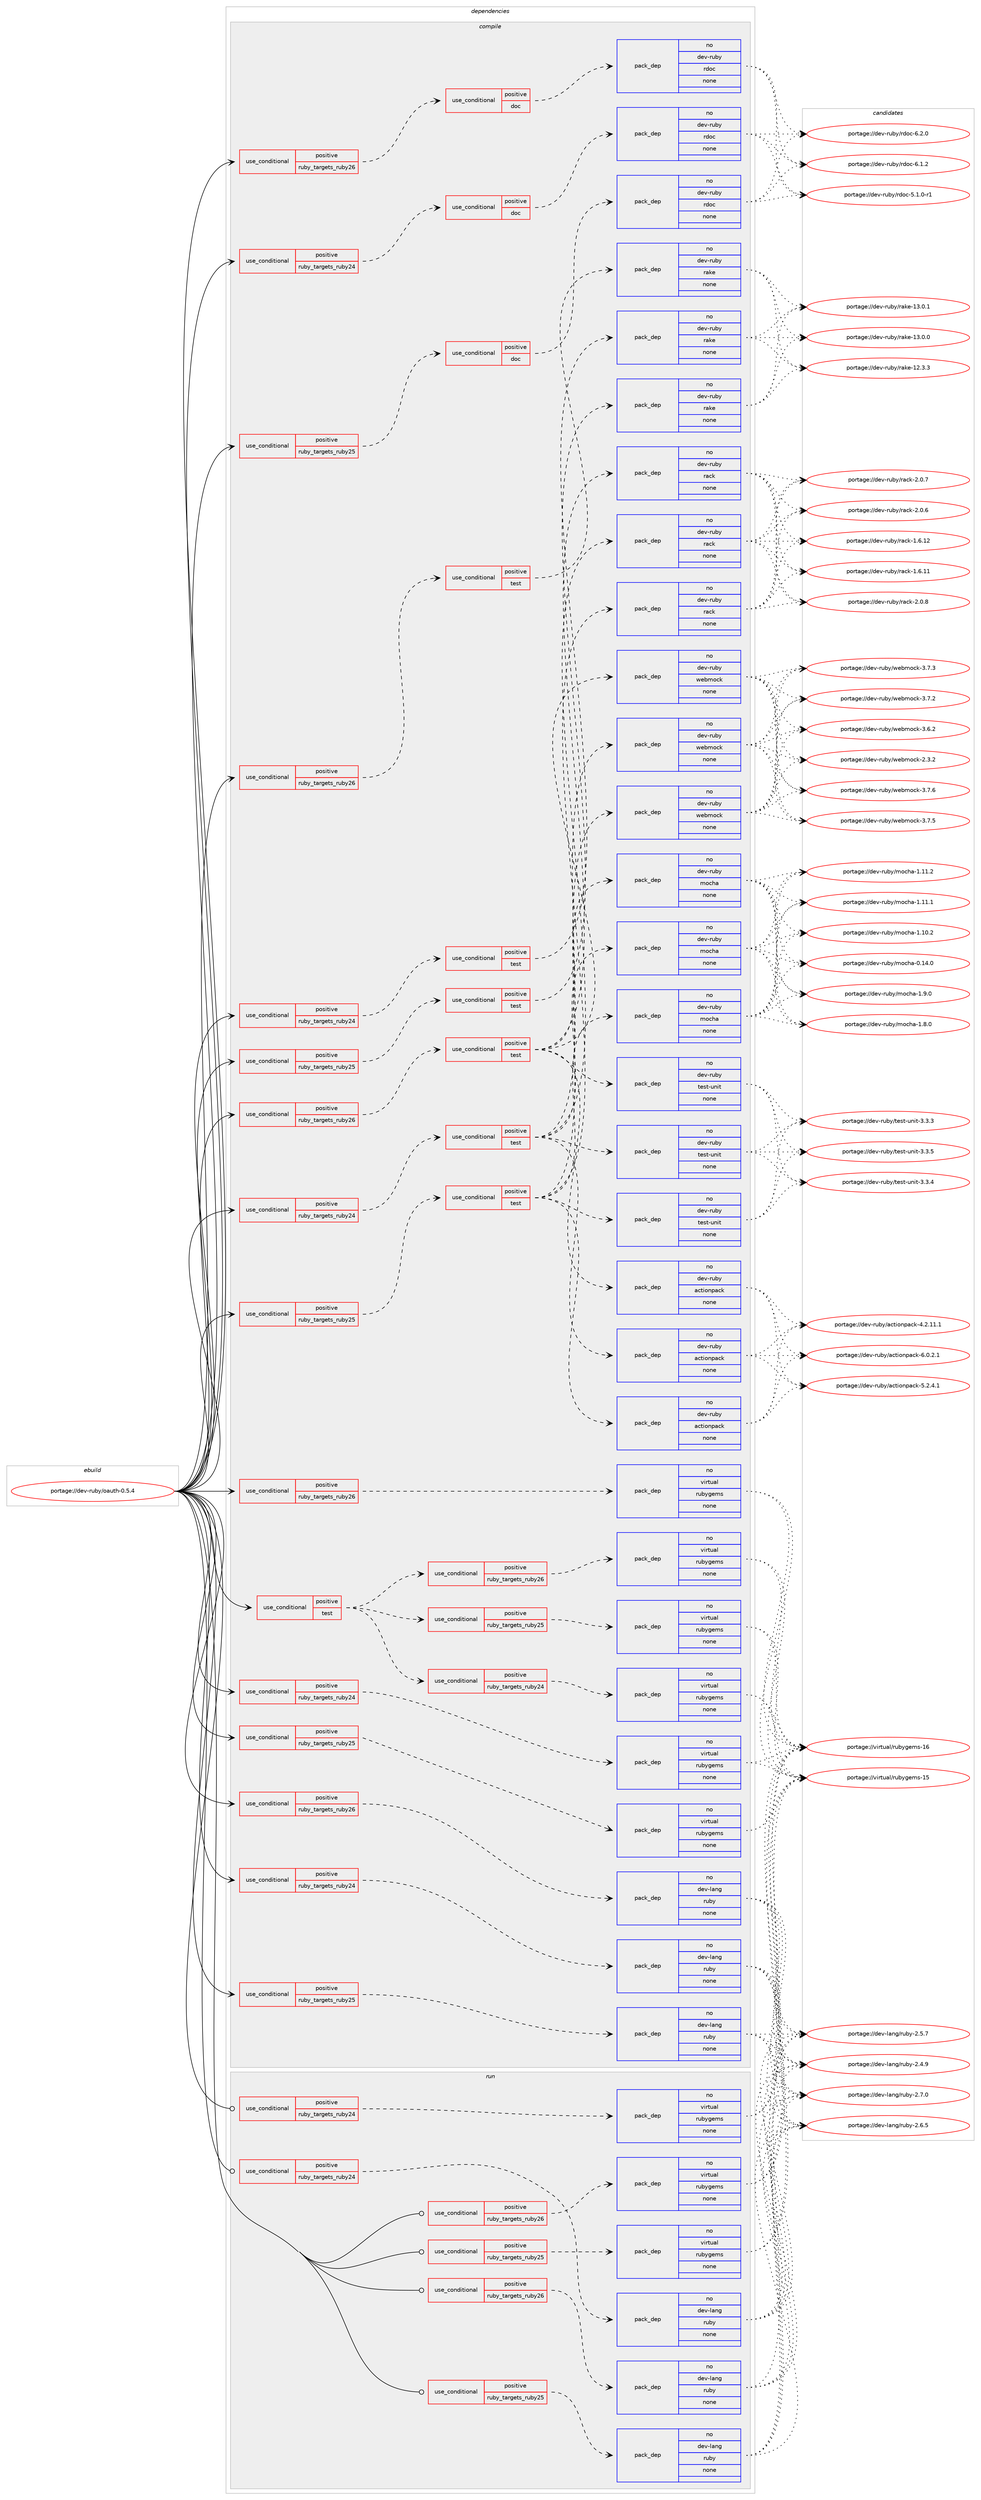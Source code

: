 digraph prolog {

# *************
# Graph options
# *************

newrank=true;
concentrate=true;
compound=true;
graph [rankdir=LR,fontname=Helvetica,fontsize=10,ranksep=1.5];#, ranksep=2.5, nodesep=0.2];
edge  [arrowhead=vee];
node  [fontname=Helvetica,fontsize=10];

# **********
# The ebuild
# **********

subgraph cluster_leftcol {
color=gray;
label=<<i>ebuild</i>>;
id [label="portage://dev-ruby/oauth-0.5.4", color=red, width=4, href="../dev-ruby/oauth-0.5.4.svg"];
}

# ****************
# The dependencies
# ****************

subgraph cluster_midcol {
color=gray;
label=<<i>dependencies</i>>;
subgraph cluster_compile {
fillcolor="#eeeeee";
style=filled;
label=<<i>compile</i>>;
subgraph cond79888 {
dependency341805 [label=<<TABLE BORDER="0" CELLBORDER="1" CELLSPACING="0" CELLPADDING="4"><TR><TD ROWSPAN="3" CELLPADDING="10">use_conditional</TD></TR><TR><TD>positive</TD></TR><TR><TD>ruby_targets_ruby24</TD></TR></TABLE>>, shape=none, color=red];
subgraph cond79889 {
dependency341806 [label=<<TABLE BORDER="0" CELLBORDER="1" CELLSPACING="0" CELLPADDING="4"><TR><TD ROWSPAN="3" CELLPADDING="10">use_conditional</TD></TR><TR><TD>positive</TD></TR><TR><TD>doc</TD></TR></TABLE>>, shape=none, color=red];
subgraph pack257158 {
dependency341807 [label=<<TABLE BORDER="0" CELLBORDER="1" CELLSPACING="0" CELLPADDING="4" WIDTH="220"><TR><TD ROWSPAN="6" CELLPADDING="30">pack_dep</TD></TR><TR><TD WIDTH="110">no</TD></TR><TR><TD>dev-ruby</TD></TR><TR><TD>rdoc</TD></TR><TR><TD>none</TD></TR><TR><TD></TD></TR></TABLE>>, shape=none, color=blue];
}
dependency341806:e -> dependency341807:w [weight=20,style="dashed",arrowhead="vee"];
}
dependency341805:e -> dependency341806:w [weight=20,style="dashed",arrowhead="vee"];
}
id:e -> dependency341805:w [weight=20,style="solid",arrowhead="vee"];
subgraph cond79890 {
dependency341808 [label=<<TABLE BORDER="0" CELLBORDER="1" CELLSPACING="0" CELLPADDING="4"><TR><TD ROWSPAN="3" CELLPADDING="10">use_conditional</TD></TR><TR><TD>positive</TD></TR><TR><TD>ruby_targets_ruby24</TD></TR></TABLE>>, shape=none, color=red];
subgraph cond79891 {
dependency341809 [label=<<TABLE BORDER="0" CELLBORDER="1" CELLSPACING="0" CELLPADDING="4"><TR><TD ROWSPAN="3" CELLPADDING="10">use_conditional</TD></TR><TR><TD>positive</TD></TR><TR><TD>test</TD></TR></TABLE>>, shape=none, color=red];
subgraph pack257159 {
dependency341810 [label=<<TABLE BORDER="0" CELLBORDER="1" CELLSPACING="0" CELLPADDING="4" WIDTH="220"><TR><TD ROWSPAN="6" CELLPADDING="30">pack_dep</TD></TR><TR><TD WIDTH="110">no</TD></TR><TR><TD>dev-ruby</TD></TR><TR><TD>rake</TD></TR><TR><TD>none</TD></TR><TR><TD></TD></TR></TABLE>>, shape=none, color=blue];
}
dependency341809:e -> dependency341810:w [weight=20,style="dashed",arrowhead="vee"];
}
dependency341808:e -> dependency341809:w [weight=20,style="dashed",arrowhead="vee"];
}
id:e -> dependency341808:w [weight=20,style="solid",arrowhead="vee"];
subgraph cond79892 {
dependency341811 [label=<<TABLE BORDER="0" CELLBORDER="1" CELLSPACING="0" CELLPADDING="4"><TR><TD ROWSPAN="3" CELLPADDING="10">use_conditional</TD></TR><TR><TD>positive</TD></TR><TR><TD>ruby_targets_ruby24</TD></TR></TABLE>>, shape=none, color=red];
subgraph cond79893 {
dependency341812 [label=<<TABLE BORDER="0" CELLBORDER="1" CELLSPACING="0" CELLPADDING="4"><TR><TD ROWSPAN="3" CELLPADDING="10">use_conditional</TD></TR><TR><TD>positive</TD></TR><TR><TD>test</TD></TR></TABLE>>, shape=none, color=red];
subgraph pack257160 {
dependency341813 [label=<<TABLE BORDER="0" CELLBORDER="1" CELLSPACING="0" CELLPADDING="4" WIDTH="220"><TR><TD ROWSPAN="6" CELLPADDING="30">pack_dep</TD></TR><TR><TD WIDTH="110">no</TD></TR><TR><TD>dev-ruby</TD></TR><TR><TD>test-unit</TD></TR><TR><TD>none</TD></TR><TR><TD></TD></TR></TABLE>>, shape=none, color=blue];
}
dependency341812:e -> dependency341813:w [weight=20,style="dashed",arrowhead="vee"];
subgraph pack257161 {
dependency341814 [label=<<TABLE BORDER="0" CELLBORDER="1" CELLSPACING="0" CELLPADDING="4" WIDTH="220"><TR><TD ROWSPAN="6" CELLPADDING="30">pack_dep</TD></TR><TR><TD WIDTH="110">no</TD></TR><TR><TD>dev-ruby</TD></TR><TR><TD>mocha</TD></TR><TR><TD>none</TD></TR><TR><TD></TD></TR></TABLE>>, shape=none, color=blue];
}
dependency341812:e -> dependency341814:w [weight=20,style="dashed",arrowhead="vee"];
subgraph pack257162 {
dependency341815 [label=<<TABLE BORDER="0" CELLBORDER="1" CELLSPACING="0" CELLPADDING="4" WIDTH="220"><TR><TD ROWSPAN="6" CELLPADDING="30">pack_dep</TD></TR><TR><TD WIDTH="110">no</TD></TR><TR><TD>dev-ruby</TD></TR><TR><TD>webmock</TD></TR><TR><TD>none</TD></TR><TR><TD></TD></TR></TABLE>>, shape=none, color=blue];
}
dependency341812:e -> dependency341815:w [weight=20,style="dashed",arrowhead="vee"];
subgraph pack257163 {
dependency341816 [label=<<TABLE BORDER="0" CELLBORDER="1" CELLSPACING="0" CELLPADDING="4" WIDTH="220"><TR><TD ROWSPAN="6" CELLPADDING="30">pack_dep</TD></TR><TR><TD WIDTH="110">no</TD></TR><TR><TD>dev-ruby</TD></TR><TR><TD>rack</TD></TR><TR><TD>none</TD></TR><TR><TD></TD></TR></TABLE>>, shape=none, color=blue];
}
dependency341812:e -> dependency341816:w [weight=20,style="dashed",arrowhead="vee"];
subgraph pack257164 {
dependency341817 [label=<<TABLE BORDER="0" CELLBORDER="1" CELLSPACING="0" CELLPADDING="4" WIDTH="220"><TR><TD ROWSPAN="6" CELLPADDING="30">pack_dep</TD></TR><TR><TD WIDTH="110">no</TD></TR><TR><TD>dev-ruby</TD></TR><TR><TD>actionpack</TD></TR><TR><TD>none</TD></TR><TR><TD></TD></TR></TABLE>>, shape=none, color=blue];
}
dependency341812:e -> dependency341817:w [weight=20,style="dashed",arrowhead="vee"];
}
dependency341811:e -> dependency341812:w [weight=20,style="dashed",arrowhead="vee"];
}
id:e -> dependency341811:w [weight=20,style="solid",arrowhead="vee"];
subgraph cond79894 {
dependency341818 [label=<<TABLE BORDER="0" CELLBORDER="1" CELLSPACING="0" CELLPADDING="4"><TR><TD ROWSPAN="3" CELLPADDING="10">use_conditional</TD></TR><TR><TD>positive</TD></TR><TR><TD>ruby_targets_ruby24</TD></TR></TABLE>>, shape=none, color=red];
subgraph pack257165 {
dependency341819 [label=<<TABLE BORDER="0" CELLBORDER="1" CELLSPACING="0" CELLPADDING="4" WIDTH="220"><TR><TD ROWSPAN="6" CELLPADDING="30">pack_dep</TD></TR><TR><TD WIDTH="110">no</TD></TR><TR><TD>dev-lang</TD></TR><TR><TD>ruby</TD></TR><TR><TD>none</TD></TR><TR><TD></TD></TR></TABLE>>, shape=none, color=blue];
}
dependency341818:e -> dependency341819:w [weight=20,style="dashed",arrowhead="vee"];
}
id:e -> dependency341818:w [weight=20,style="solid",arrowhead="vee"];
subgraph cond79895 {
dependency341820 [label=<<TABLE BORDER="0" CELLBORDER="1" CELLSPACING="0" CELLPADDING="4"><TR><TD ROWSPAN="3" CELLPADDING="10">use_conditional</TD></TR><TR><TD>positive</TD></TR><TR><TD>ruby_targets_ruby24</TD></TR></TABLE>>, shape=none, color=red];
subgraph pack257166 {
dependency341821 [label=<<TABLE BORDER="0" CELLBORDER="1" CELLSPACING="0" CELLPADDING="4" WIDTH="220"><TR><TD ROWSPAN="6" CELLPADDING="30">pack_dep</TD></TR><TR><TD WIDTH="110">no</TD></TR><TR><TD>virtual</TD></TR><TR><TD>rubygems</TD></TR><TR><TD>none</TD></TR><TR><TD></TD></TR></TABLE>>, shape=none, color=blue];
}
dependency341820:e -> dependency341821:w [weight=20,style="dashed",arrowhead="vee"];
}
id:e -> dependency341820:w [weight=20,style="solid",arrowhead="vee"];
subgraph cond79896 {
dependency341822 [label=<<TABLE BORDER="0" CELLBORDER="1" CELLSPACING="0" CELLPADDING="4"><TR><TD ROWSPAN="3" CELLPADDING="10">use_conditional</TD></TR><TR><TD>positive</TD></TR><TR><TD>ruby_targets_ruby25</TD></TR></TABLE>>, shape=none, color=red];
subgraph cond79897 {
dependency341823 [label=<<TABLE BORDER="0" CELLBORDER="1" CELLSPACING="0" CELLPADDING="4"><TR><TD ROWSPAN="3" CELLPADDING="10">use_conditional</TD></TR><TR><TD>positive</TD></TR><TR><TD>doc</TD></TR></TABLE>>, shape=none, color=red];
subgraph pack257167 {
dependency341824 [label=<<TABLE BORDER="0" CELLBORDER="1" CELLSPACING="0" CELLPADDING="4" WIDTH="220"><TR><TD ROWSPAN="6" CELLPADDING="30">pack_dep</TD></TR><TR><TD WIDTH="110">no</TD></TR><TR><TD>dev-ruby</TD></TR><TR><TD>rdoc</TD></TR><TR><TD>none</TD></TR><TR><TD></TD></TR></TABLE>>, shape=none, color=blue];
}
dependency341823:e -> dependency341824:w [weight=20,style="dashed",arrowhead="vee"];
}
dependency341822:e -> dependency341823:w [weight=20,style="dashed",arrowhead="vee"];
}
id:e -> dependency341822:w [weight=20,style="solid",arrowhead="vee"];
subgraph cond79898 {
dependency341825 [label=<<TABLE BORDER="0" CELLBORDER="1" CELLSPACING="0" CELLPADDING="4"><TR><TD ROWSPAN="3" CELLPADDING="10">use_conditional</TD></TR><TR><TD>positive</TD></TR><TR><TD>ruby_targets_ruby25</TD></TR></TABLE>>, shape=none, color=red];
subgraph cond79899 {
dependency341826 [label=<<TABLE BORDER="0" CELLBORDER="1" CELLSPACING="0" CELLPADDING="4"><TR><TD ROWSPAN="3" CELLPADDING="10">use_conditional</TD></TR><TR><TD>positive</TD></TR><TR><TD>test</TD></TR></TABLE>>, shape=none, color=red];
subgraph pack257168 {
dependency341827 [label=<<TABLE BORDER="0" CELLBORDER="1" CELLSPACING="0" CELLPADDING="4" WIDTH="220"><TR><TD ROWSPAN="6" CELLPADDING="30">pack_dep</TD></TR><TR><TD WIDTH="110">no</TD></TR><TR><TD>dev-ruby</TD></TR><TR><TD>rake</TD></TR><TR><TD>none</TD></TR><TR><TD></TD></TR></TABLE>>, shape=none, color=blue];
}
dependency341826:e -> dependency341827:w [weight=20,style="dashed",arrowhead="vee"];
}
dependency341825:e -> dependency341826:w [weight=20,style="dashed",arrowhead="vee"];
}
id:e -> dependency341825:w [weight=20,style="solid",arrowhead="vee"];
subgraph cond79900 {
dependency341828 [label=<<TABLE BORDER="0" CELLBORDER="1" CELLSPACING="0" CELLPADDING="4"><TR><TD ROWSPAN="3" CELLPADDING="10">use_conditional</TD></TR><TR><TD>positive</TD></TR><TR><TD>ruby_targets_ruby25</TD></TR></TABLE>>, shape=none, color=red];
subgraph cond79901 {
dependency341829 [label=<<TABLE BORDER="0" CELLBORDER="1" CELLSPACING="0" CELLPADDING="4"><TR><TD ROWSPAN="3" CELLPADDING="10">use_conditional</TD></TR><TR><TD>positive</TD></TR><TR><TD>test</TD></TR></TABLE>>, shape=none, color=red];
subgraph pack257169 {
dependency341830 [label=<<TABLE BORDER="0" CELLBORDER="1" CELLSPACING="0" CELLPADDING="4" WIDTH="220"><TR><TD ROWSPAN="6" CELLPADDING="30">pack_dep</TD></TR><TR><TD WIDTH="110">no</TD></TR><TR><TD>dev-ruby</TD></TR><TR><TD>test-unit</TD></TR><TR><TD>none</TD></TR><TR><TD></TD></TR></TABLE>>, shape=none, color=blue];
}
dependency341829:e -> dependency341830:w [weight=20,style="dashed",arrowhead="vee"];
subgraph pack257170 {
dependency341831 [label=<<TABLE BORDER="0" CELLBORDER="1" CELLSPACING="0" CELLPADDING="4" WIDTH="220"><TR><TD ROWSPAN="6" CELLPADDING="30">pack_dep</TD></TR><TR><TD WIDTH="110">no</TD></TR><TR><TD>dev-ruby</TD></TR><TR><TD>mocha</TD></TR><TR><TD>none</TD></TR><TR><TD></TD></TR></TABLE>>, shape=none, color=blue];
}
dependency341829:e -> dependency341831:w [weight=20,style="dashed",arrowhead="vee"];
subgraph pack257171 {
dependency341832 [label=<<TABLE BORDER="0" CELLBORDER="1" CELLSPACING="0" CELLPADDING="4" WIDTH="220"><TR><TD ROWSPAN="6" CELLPADDING="30">pack_dep</TD></TR><TR><TD WIDTH="110">no</TD></TR><TR><TD>dev-ruby</TD></TR><TR><TD>webmock</TD></TR><TR><TD>none</TD></TR><TR><TD></TD></TR></TABLE>>, shape=none, color=blue];
}
dependency341829:e -> dependency341832:w [weight=20,style="dashed",arrowhead="vee"];
subgraph pack257172 {
dependency341833 [label=<<TABLE BORDER="0" CELLBORDER="1" CELLSPACING="0" CELLPADDING="4" WIDTH="220"><TR><TD ROWSPAN="6" CELLPADDING="30">pack_dep</TD></TR><TR><TD WIDTH="110">no</TD></TR><TR><TD>dev-ruby</TD></TR><TR><TD>rack</TD></TR><TR><TD>none</TD></TR><TR><TD></TD></TR></TABLE>>, shape=none, color=blue];
}
dependency341829:e -> dependency341833:w [weight=20,style="dashed",arrowhead="vee"];
subgraph pack257173 {
dependency341834 [label=<<TABLE BORDER="0" CELLBORDER="1" CELLSPACING="0" CELLPADDING="4" WIDTH="220"><TR><TD ROWSPAN="6" CELLPADDING="30">pack_dep</TD></TR><TR><TD WIDTH="110">no</TD></TR><TR><TD>dev-ruby</TD></TR><TR><TD>actionpack</TD></TR><TR><TD>none</TD></TR><TR><TD></TD></TR></TABLE>>, shape=none, color=blue];
}
dependency341829:e -> dependency341834:w [weight=20,style="dashed",arrowhead="vee"];
}
dependency341828:e -> dependency341829:w [weight=20,style="dashed",arrowhead="vee"];
}
id:e -> dependency341828:w [weight=20,style="solid",arrowhead="vee"];
subgraph cond79902 {
dependency341835 [label=<<TABLE BORDER="0" CELLBORDER="1" CELLSPACING="0" CELLPADDING="4"><TR><TD ROWSPAN="3" CELLPADDING="10">use_conditional</TD></TR><TR><TD>positive</TD></TR><TR><TD>ruby_targets_ruby25</TD></TR></TABLE>>, shape=none, color=red];
subgraph pack257174 {
dependency341836 [label=<<TABLE BORDER="0" CELLBORDER="1" CELLSPACING="0" CELLPADDING="4" WIDTH="220"><TR><TD ROWSPAN="6" CELLPADDING="30">pack_dep</TD></TR><TR><TD WIDTH="110">no</TD></TR><TR><TD>dev-lang</TD></TR><TR><TD>ruby</TD></TR><TR><TD>none</TD></TR><TR><TD></TD></TR></TABLE>>, shape=none, color=blue];
}
dependency341835:e -> dependency341836:w [weight=20,style="dashed",arrowhead="vee"];
}
id:e -> dependency341835:w [weight=20,style="solid",arrowhead="vee"];
subgraph cond79903 {
dependency341837 [label=<<TABLE BORDER="0" CELLBORDER="1" CELLSPACING="0" CELLPADDING="4"><TR><TD ROWSPAN="3" CELLPADDING="10">use_conditional</TD></TR><TR><TD>positive</TD></TR><TR><TD>ruby_targets_ruby25</TD></TR></TABLE>>, shape=none, color=red];
subgraph pack257175 {
dependency341838 [label=<<TABLE BORDER="0" CELLBORDER="1" CELLSPACING="0" CELLPADDING="4" WIDTH="220"><TR><TD ROWSPAN="6" CELLPADDING="30">pack_dep</TD></TR><TR><TD WIDTH="110">no</TD></TR><TR><TD>virtual</TD></TR><TR><TD>rubygems</TD></TR><TR><TD>none</TD></TR><TR><TD></TD></TR></TABLE>>, shape=none, color=blue];
}
dependency341837:e -> dependency341838:w [weight=20,style="dashed",arrowhead="vee"];
}
id:e -> dependency341837:w [weight=20,style="solid",arrowhead="vee"];
subgraph cond79904 {
dependency341839 [label=<<TABLE BORDER="0" CELLBORDER="1" CELLSPACING="0" CELLPADDING="4"><TR><TD ROWSPAN="3" CELLPADDING="10">use_conditional</TD></TR><TR><TD>positive</TD></TR><TR><TD>ruby_targets_ruby26</TD></TR></TABLE>>, shape=none, color=red];
subgraph cond79905 {
dependency341840 [label=<<TABLE BORDER="0" CELLBORDER="1" CELLSPACING="0" CELLPADDING="4"><TR><TD ROWSPAN="3" CELLPADDING="10">use_conditional</TD></TR><TR><TD>positive</TD></TR><TR><TD>doc</TD></TR></TABLE>>, shape=none, color=red];
subgraph pack257176 {
dependency341841 [label=<<TABLE BORDER="0" CELLBORDER="1" CELLSPACING="0" CELLPADDING="4" WIDTH="220"><TR><TD ROWSPAN="6" CELLPADDING="30">pack_dep</TD></TR><TR><TD WIDTH="110">no</TD></TR><TR><TD>dev-ruby</TD></TR><TR><TD>rdoc</TD></TR><TR><TD>none</TD></TR><TR><TD></TD></TR></TABLE>>, shape=none, color=blue];
}
dependency341840:e -> dependency341841:w [weight=20,style="dashed",arrowhead="vee"];
}
dependency341839:e -> dependency341840:w [weight=20,style="dashed",arrowhead="vee"];
}
id:e -> dependency341839:w [weight=20,style="solid",arrowhead="vee"];
subgraph cond79906 {
dependency341842 [label=<<TABLE BORDER="0" CELLBORDER="1" CELLSPACING="0" CELLPADDING="4"><TR><TD ROWSPAN="3" CELLPADDING="10">use_conditional</TD></TR><TR><TD>positive</TD></TR><TR><TD>ruby_targets_ruby26</TD></TR></TABLE>>, shape=none, color=red];
subgraph cond79907 {
dependency341843 [label=<<TABLE BORDER="0" CELLBORDER="1" CELLSPACING="0" CELLPADDING="4"><TR><TD ROWSPAN="3" CELLPADDING="10">use_conditional</TD></TR><TR><TD>positive</TD></TR><TR><TD>test</TD></TR></TABLE>>, shape=none, color=red];
subgraph pack257177 {
dependency341844 [label=<<TABLE BORDER="0" CELLBORDER="1" CELLSPACING="0" CELLPADDING="4" WIDTH="220"><TR><TD ROWSPAN="6" CELLPADDING="30">pack_dep</TD></TR><TR><TD WIDTH="110">no</TD></TR><TR><TD>dev-ruby</TD></TR><TR><TD>rake</TD></TR><TR><TD>none</TD></TR><TR><TD></TD></TR></TABLE>>, shape=none, color=blue];
}
dependency341843:e -> dependency341844:w [weight=20,style="dashed",arrowhead="vee"];
}
dependency341842:e -> dependency341843:w [weight=20,style="dashed",arrowhead="vee"];
}
id:e -> dependency341842:w [weight=20,style="solid",arrowhead="vee"];
subgraph cond79908 {
dependency341845 [label=<<TABLE BORDER="0" CELLBORDER="1" CELLSPACING="0" CELLPADDING="4"><TR><TD ROWSPAN="3" CELLPADDING="10">use_conditional</TD></TR><TR><TD>positive</TD></TR><TR><TD>ruby_targets_ruby26</TD></TR></TABLE>>, shape=none, color=red];
subgraph cond79909 {
dependency341846 [label=<<TABLE BORDER="0" CELLBORDER="1" CELLSPACING="0" CELLPADDING="4"><TR><TD ROWSPAN="3" CELLPADDING="10">use_conditional</TD></TR><TR><TD>positive</TD></TR><TR><TD>test</TD></TR></TABLE>>, shape=none, color=red];
subgraph pack257178 {
dependency341847 [label=<<TABLE BORDER="0" CELLBORDER="1" CELLSPACING="0" CELLPADDING="4" WIDTH="220"><TR><TD ROWSPAN="6" CELLPADDING="30">pack_dep</TD></TR><TR><TD WIDTH="110">no</TD></TR><TR><TD>dev-ruby</TD></TR><TR><TD>test-unit</TD></TR><TR><TD>none</TD></TR><TR><TD></TD></TR></TABLE>>, shape=none, color=blue];
}
dependency341846:e -> dependency341847:w [weight=20,style="dashed",arrowhead="vee"];
subgraph pack257179 {
dependency341848 [label=<<TABLE BORDER="0" CELLBORDER="1" CELLSPACING="0" CELLPADDING="4" WIDTH="220"><TR><TD ROWSPAN="6" CELLPADDING="30">pack_dep</TD></TR><TR><TD WIDTH="110">no</TD></TR><TR><TD>dev-ruby</TD></TR><TR><TD>mocha</TD></TR><TR><TD>none</TD></TR><TR><TD></TD></TR></TABLE>>, shape=none, color=blue];
}
dependency341846:e -> dependency341848:w [weight=20,style="dashed",arrowhead="vee"];
subgraph pack257180 {
dependency341849 [label=<<TABLE BORDER="0" CELLBORDER="1" CELLSPACING="0" CELLPADDING="4" WIDTH="220"><TR><TD ROWSPAN="6" CELLPADDING="30">pack_dep</TD></TR><TR><TD WIDTH="110">no</TD></TR><TR><TD>dev-ruby</TD></TR><TR><TD>webmock</TD></TR><TR><TD>none</TD></TR><TR><TD></TD></TR></TABLE>>, shape=none, color=blue];
}
dependency341846:e -> dependency341849:w [weight=20,style="dashed",arrowhead="vee"];
subgraph pack257181 {
dependency341850 [label=<<TABLE BORDER="0" CELLBORDER="1" CELLSPACING="0" CELLPADDING="4" WIDTH="220"><TR><TD ROWSPAN="6" CELLPADDING="30">pack_dep</TD></TR><TR><TD WIDTH="110">no</TD></TR><TR><TD>dev-ruby</TD></TR><TR><TD>rack</TD></TR><TR><TD>none</TD></TR><TR><TD></TD></TR></TABLE>>, shape=none, color=blue];
}
dependency341846:e -> dependency341850:w [weight=20,style="dashed",arrowhead="vee"];
subgraph pack257182 {
dependency341851 [label=<<TABLE BORDER="0" CELLBORDER="1" CELLSPACING="0" CELLPADDING="4" WIDTH="220"><TR><TD ROWSPAN="6" CELLPADDING="30">pack_dep</TD></TR><TR><TD WIDTH="110">no</TD></TR><TR><TD>dev-ruby</TD></TR><TR><TD>actionpack</TD></TR><TR><TD>none</TD></TR><TR><TD></TD></TR></TABLE>>, shape=none, color=blue];
}
dependency341846:e -> dependency341851:w [weight=20,style="dashed",arrowhead="vee"];
}
dependency341845:e -> dependency341846:w [weight=20,style="dashed",arrowhead="vee"];
}
id:e -> dependency341845:w [weight=20,style="solid",arrowhead="vee"];
subgraph cond79910 {
dependency341852 [label=<<TABLE BORDER="0" CELLBORDER="1" CELLSPACING="0" CELLPADDING="4"><TR><TD ROWSPAN="3" CELLPADDING="10">use_conditional</TD></TR><TR><TD>positive</TD></TR><TR><TD>ruby_targets_ruby26</TD></TR></TABLE>>, shape=none, color=red];
subgraph pack257183 {
dependency341853 [label=<<TABLE BORDER="0" CELLBORDER="1" CELLSPACING="0" CELLPADDING="4" WIDTH="220"><TR><TD ROWSPAN="6" CELLPADDING="30">pack_dep</TD></TR><TR><TD WIDTH="110">no</TD></TR><TR><TD>dev-lang</TD></TR><TR><TD>ruby</TD></TR><TR><TD>none</TD></TR><TR><TD></TD></TR></TABLE>>, shape=none, color=blue];
}
dependency341852:e -> dependency341853:w [weight=20,style="dashed",arrowhead="vee"];
}
id:e -> dependency341852:w [weight=20,style="solid",arrowhead="vee"];
subgraph cond79911 {
dependency341854 [label=<<TABLE BORDER="0" CELLBORDER="1" CELLSPACING="0" CELLPADDING="4"><TR><TD ROWSPAN="3" CELLPADDING="10">use_conditional</TD></TR><TR><TD>positive</TD></TR><TR><TD>ruby_targets_ruby26</TD></TR></TABLE>>, shape=none, color=red];
subgraph pack257184 {
dependency341855 [label=<<TABLE BORDER="0" CELLBORDER="1" CELLSPACING="0" CELLPADDING="4" WIDTH="220"><TR><TD ROWSPAN="6" CELLPADDING="30">pack_dep</TD></TR><TR><TD WIDTH="110">no</TD></TR><TR><TD>virtual</TD></TR><TR><TD>rubygems</TD></TR><TR><TD>none</TD></TR><TR><TD></TD></TR></TABLE>>, shape=none, color=blue];
}
dependency341854:e -> dependency341855:w [weight=20,style="dashed",arrowhead="vee"];
}
id:e -> dependency341854:w [weight=20,style="solid",arrowhead="vee"];
subgraph cond79912 {
dependency341856 [label=<<TABLE BORDER="0" CELLBORDER="1" CELLSPACING="0" CELLPADDING="4"><TR><TD ROWSPAN="3" CELLPADDING="10">use_conditional</TD></TR><TR><TD>positive</TD></TR><TR><TD>test</TD></TR></TABLE>>, shape=none, color=red];
subgraph cond79913 {
dependency341857 [label=<<TABLE BORDER="0" CELLBORDER="1" CELLSPACING="0" CELLPADDING="4"><TR><TD ROWSPAN="3" CELLPADDING="10">use_conditional</TD></TR><TR><TD>positive</TD></TR><TR><TD>ruby_targets_ruby24</TD></TR></TABLE>>, shape=none, color=red];
subgraph pack257185 {
dependency341858 [label=<<TABLE BORDER="0" CELLBORDER="1" CELLSPACING="0" CELLPADDING="4" WIDTH="220"><TR><TD ROWSPAN="6" CELLPADDING="30">pack_dep</TD></TR><TR><TD WIDTH="110">no</TD></TR><TR><TD>virtual</TD></TR><TR><TD>rubygems</TD></TR><TR><TD>none</TD></TR><TR><TD></TD></TR></TABLE>>, shape=none, color=blue];
}
dependency341857:e -> dependency341858:w [weight=20,style="dashed",arrowhead="vee"];
}
dependency341856:e -> dependency341857:w [weight=20,style="dashed",arrowhead="vee"];
subgraph cond79914 {
dependency341859 [label=<<TABLE BORDER="0" CELLBORDER="1" CELLSPACING="0" CELLPADDING="4"><TR><TD ROWSPAN="3" CELLPADDING="10">use_conditional</TD></TR><TR><TD>positive</TD></TR><TR><TD>ruby_targets_ruby25</TD></TR></TABLE>>, shape=none, color=red];
subgraph pack257186 {
dependency341860 [label=<<TABLE BORDER="0" CELLBORDER="1" CELLSPACING="0" CELLPADDING="4" WIDTH="220"><TR><TD ROWSPAN="6" CELLPADDING="30">pack_dep</TD></TR><TR><TD WIDTH="110">no</TD></TR><TR><TD>virtual</TD></TR><TR><TD>rubygems</TD></TR><TR><TD>none</TD></TR><TR><TD></TD></TR></TABLE>>, shape=none, color=blue];
}
dependency341859:e -> dependency341860:w [weight=20,style="dashed",arrowhead="vee"];
}
dependency341856:e -> dependency341859:w [weight=20,style="dashed",arrowhead="vee"];
subgraph cond79915 {
dependency341861 [label=<<TABLE BORDER="0" CELLBORDER="1" CELLSPACING="0" CELLPADDING="4"><TR><TD ROWSPAN="3" CELLPADDING="10">use_conditional</TD></TR><TR><TD>positive</TD></TR><TR><TD>ruby_targets_ruby26</TD></TR></TABLE>>, shape=none, color=red];
subgraph pack257187 {
dependency341862 [label=<<TABLE BORDER="0" CELLBORDER="1" CELLSPACING="0" CELLPADDING="4" WIDTH="220"><TR><TD ROWSPAN="6" CELLPADDING="30">pack_dep</TD></TR><TR><TD WIDTH="110">no</TD></TR><TR><TD>virtual</TD></TR><TR><TD>rubygems</TD></TR><TR><TD>none</TD></TR><TR><TD></TD></TR></TABLE>>, shape=none, color=blue];
}
dependency341861:e -> dependency341862:w [weight=20,style="dashed",arrowhead="vee"];
}
dependency341856:e -> dependency341861:w [weight=20,style="dashed",arrowhead="vee"];
}
id:e -> dependency341856:w [weight=20,style="solid",arrowhead="vee"];
}
subgraph cluster_compileandrun {
fillcolor="#eeeeee";
style=filled;
label=<<i>compile and run</i>>;
}
subgraph cluster_run {
fillcolor="#eeeeee";
style=filled;
label=<<i>run</i>>;
subgraph cond79916 {
dependency341863 [label=<<TABLE BORDER="0" CELLBORDER="1" CELLSPACING="0" CELLPADDING="4"><TR><TD ROWSPAN="3" CELLPADDING="10">use_conditional</TD></TR><TR><TD>positive</TD></TR><TR><TD>ruby_targets_ruby24</TD></TR></TABLE>>, shape=none, color=red];
subgraph pack257188 {
dependency341864 [label=<<TABLE BORDER="0" CELLBORDER="1" CELLSPACING="0" CELLPADDING="4" WIDTH="220"><TR><TD ROWSPAN="6" CELLPADDING="30">pack_dep</TD></TR><TR><TD WIDTH="110">no</TD></TR><TR><TD>dev-lang</TD></TR><TR><TD>ruby</TD></TR><TR><TD>none</TD></TR><TR><TD></TD></TR></TABLE>>, shape=none, color=blue];
}
dependency341863:e -> dependency341864:w [weight=20,style="dashed",arrowhead="vee"];
}
id:e -> dependency341863:w [weight=20,style="solid",arrowhead="odot"];
subgraph cond79917 {
dependency341865 [label=<<TABLE BORDER="0" CELLBORDER="1" CELLSPACING="0" CELLPADDING="4"><TR><TD ROWSPAN="3" CELLPADDING="10">use_conditional</TD></TR><TR><TD>positive</TD></TR><TR><TD>ruby_targets_ruby24</TD></TR></TABLE>>, shape=none, color=red];
subgraph pack257189 {
dependency341866 [label=<<TABLE BORDER="0" CELLBORDER="1" CELLSPACING="0" CELLPADDING="4" WIDTH="220"><TR><TD ROWSPAN="6" CELLPADDING="30">pack_dep</TD></TR><TR><TD WIDTH="110">no</TD></TR><TR><TD>virtual</TD></TR><TR><TD>rubygems</TD></TR><TR><TD>none</TD></TR><TR><TD></TD></TR></TABLE>>, shape=none, color=blue];
}
dependency341865:e -> dependency341866:w [weight=20,style="dashed",arrowhead="vee"];
}
id:e -> dependency341865:w [weight=20,style="solid",arrowhead="odot"];
subgraph cond79918 {
dependency341867 [label=<<TABLE BORDER="0" CELLBORDER="1" CELLSPACING="0" CELLPADDING="4"><TR><TD ROWSPAN="3" CELLPADDING="10">use_conditional</TD></TR><TR><TD>positive</TD></TR><TR><TD>ruby_targets_ruby25</TD></TR></TABLE>>, shape=none, color=red];
subgraph pack257190 {
dependency341868 [label=<<TABLE BORDER="0" CELLBORDER="1" CELLSPACING="0" CELLPADDING="4" WIDTH="220"><TR><TD ROWSPAN="6" CELLPADDING="30">pack_dep</TD></TR><TR><TD WIDTH="110">no</TD></TR><TR><TD>dev-lang</TD></TR><TR><TD>ruby</TD></TR><TR><TD>none</TD></TR><TR><TD></TD></TR></TABLE>>, shape=none, color=blue];
}
dependency341867:e -> dependency341868:w [weight=20,style="dashed",arrowhead="vee"];
}
id:e -> dependency341867:w [weight=20,style="solid",arrowhead="odot"];
subgraph cond79919 {
dependency341869 [label=<<TABLE BORDER="0" CELLBORDER="1" CELLSPACING="0" CELLPADDING="4"><TR><TD ROWSPAN="3" CELLPADDING="10">use_conditional</TD></TR><TR><TD>positive</TD></TR><TR><TD>ruby_targets_ruby25</TD></TR></TABLE>>, shape=none, color=red];
subgraph pack257191 {
dependency341870 [label=<<TABLE BORDER="0" CELLBORDER="1" CELLSPACING="0" CELLPADDING="4" WIDTH="220"><TR><TD ROWSPAN="6" CELLPADDING="30">pack_dep</TD></TR><TR><TD WIDTH="110">no</TD></TR><TR><TD>virtual</TD></TR><TR><TD>rubygems</TD></TR><TR><TD>none</TD></TR><TR><TD></TD></TR></TABLE>>, shape=none, color=blue];
}
dependency341869:e -> dependency341870:w [weight=20,style="dashed",arrowhead="vee"];
}
id:e -> dependency341869:w [weight=20,style="solid",arrowhead="odot"];
subgraph cond79920 {
dependency341871 [label=<<TABLE BORDER="0" CELLBORDER="1" CELLSPACING="0" CELLPADDING="4"><TR><TD ROWSPAN="3" CELLPADDING="10">use_conditional</TD></TR><TR><TD>positive</TD></TR><TR><TD>ruby_targets_ruby26</TD></TR></TABLE>>, shape=none, color=red];
subgraph pack257192 {
dependency341872 [label=<<TABLE BORDER="0" CELLBORDER="1" CELLSPACING="0" CELLPADDING="4" WIDTH="220"><TR><TD ROWSPAN="6" CELLPADDING="30">pack_dep</TD></TR><TR><TD WIDTH="110">no</TD></TR><TR><TD>dev-lang</TD></TR><TR><TD>ruby</TD></TR><TR><TD>none</TD></TR><TR><TD></TD></TR></TABLE>>, shape=none, color=blue];
}
dependency341871:e -> dependency341872:w [weight=20,style="dashed",arrowhead="vee"];
}
id:e -> dependency341871:w [weight=20,style="solid",arrowhead="odot"];
subgraph cond79921 {
dependency341873 [label=<<TABLE BORDER="0" CELLBORDER="1" CELLSPACING="0" CELLPADDING="4"><TR><TD ROWSPAN="3" CELLPADDING="10">use_conditional</TD></TR><TR><TD>positive</TD></TR><TR><TD>ruby_targets_ruby26</TD></TR></TABLE>>, shape=none, color=red];
subgraph pack257193 {
dependency341874 [label=<<TABLE BORDER="0" CELLBORDER="1" CELLSPACING="0" CELLPADDING="4" WIDTH="220"><TR><TD ROWSPAN="6" CELLPADDING="30">pack_dep</TD></TR><TR><TD WIDTH="110">no</TD></TR><TR><TD>virtual</TD></TR><TR><TD>rubygems</TD></TR><TR><TD>none</TD></TR><TR><TD></TD></TR></TABLE>>, shape=none, color=blue];
}
dependency341873:e -> dependency341874:w [weight=20,style="dashed",arrowhead="vee"];
}
id:e -> dependency341873:w [weight=20,style="solid",arrowhead="odot"];
}
}

# **************
# The candidates
# **************

subgraph cluster_choices {
rank=same;
color=gray;
label=<<i>candidates</i>>;

subgraph choice257158 {
color=black;
nodesep=1;
choice10010111845114117981214711410011199455446504648 [label="portage://dev-ruby/rdoc-6.2.0", color=red, width=4,href="../dev-ruby/rdoc-6.2.0.svg"];
choice10010111845114117981214711410011199455446494650 [label="portage://dev-ruby/rdoc-6.1.2", color=red, width=4,href="../dev-ruby/rdoc-6.1.2.svg"];
choice100101118451141179812147114100111994553464946484511449 [label="portage://dev-ruby/rdoc-5.1.0-r1", color=red, width=4,href="../dev-ruby/rdoc-5.1.0-r1.svg"];
dependency341807:e -> choice10010111845114117981214711410011199455446504648:w [style=dotted,weight="100"];
dependency341807:e -> choice10010111845114117981214711410011199455446494650:w [style=dotted,weight="100"];
dependency341807:e -> choice100101118451141179812147114100111994553464946484511449:w [style=dotted,weight="100"];
}
subgraph choice257159 {
color=black;
nodesep=1;
choice1001011184511411798121471149710710145495146484649 [label="portage://dev-ruby/rake-13.0.1", color=red, width=4,href="../dev-ruby/rake-13.0.1.svg"];
choice1001011184511411798121471149710710145495146484648 [label="portage://dev-ruby/rake-13.0.0", color=red, width=4,href="../dev-ruby/rake-13.0.0.svg"];
choice1001011184511411798121471149710710145495046514651 [label="portage://dev-ruby/rake-12.3.3", color=red, width=4,href="../dev-ruby/rake-12.3.3.svg"];
dependency341810:e -> choice1001011184511411798121471149710710145495146484649:w [style=dotted,weight="100"];
dependency341810:e -> choice1001011184511411798121471149710710145495146484648:w [style=dotted,weight="100"];
dependency341810:e -> choice1001011184511411798121471149710710145495046514651:w [style=dotted,weight="100"];
}
subgraph choice257160 {
color=black;
nodesep=1;
choice10010111845114117981214711610111511645117110105116455146514653 [label="portage://dev-ruby/test-unit-3.3.5", color=red, width=4,href="../dev-ruby/test-unit-3.3.5.svg"];
choice10010111845114117981214711610111511645117110105116455146514652 [label="portage://dev-ruby/test-unit-3.3.4", color=red, width=4,href="../dev-ruby/test-unit-3.3.4.svg"];
choice10010111845114117981214711610111511645117110105116455146514651 [label="portage://dev-ruby/test-unit-3.3.3", color=red, width=4,href="../dev-ruby/test-unit-3.3.3.svg"];
dependency341813:e -> choice10010111845114117981214711610111511645117110105116455146514653:w [style=dotted,weight="100"];
dependency341813:e -> choice10010111845114117981214711610111511645117110105116455146514652:w [style=dotted,weight="100"];
dependency341813:e -> choice10010111845114117981214711610111511645117110105116455146514651:w [style=dotted,weight="100"];
}
subgraph choice257161 {
color=black;
nodesep=1;
choice1001011184511411798121471091119910497454946574648 [label="portage://dev-ruby/mocha-1.9.0", color=red, width=4,href="../dev-ruby/mocha-1.9.0.svg"];
choice1001011184511411798121471091119910497454946564648 [label="portage://dev-ruby/mocha-1.8.0", color=red, width=4,href="../dev-ruby/mocha-1.8.0.svg"];
choice100101118451141179812147109111991049745494649494650 [label="portage://dev-ruby/mocha-1.11.2", color=red, width=4,href="../dev-ruby/mocha-1.11.2.svg"];
choice100101118451141179812147109111991049745494649494649 [label="portage://dev-ruby/mocha-1.11.1", color=red, width=4,href="../dev-ruby/mocha-1.11.1.svg"];
choice100101118451141179812147109111991049745494649484650 [label="portage://dev-ruby/mocha-1.10.2", color=red, width=4,href="../dev-ruby/mocha-1.10.2.svg"];
choice100101118451141179812147109111991049745484649524648 [label="portage://dev-ruby/mocha-0.14.0", color=red, width=4,href="../dev-ruby/mocha-0.14.0.svg"];
dependency341814:e -> choice1001011184511411798121471091119910497454946574648:w [style=dotted,weight="100"];
dependency341814:e -> choice1001011184511411798121471091119910497454946564648:w [style=dotted,weight="100"];
dependency341814:e -> choice100101118451141179812147109111991049745494649494650:w [style=dotted,weight="100"];
dependency341814:e -> choice100101118451141179812147109111991049745494649494649:w [style=dotted,weight="100"];
dependency341814:e -> choice100101118451141179812147109111991049745494649484650:w [style=dotted,weight="100"];
dependency341814:e -> choice100101118451141179812147109111991049745484649524648:w [style=dotted,weight="100"];
}
subgraph choice257162 {
color=black;
nodesep=1;
choice1001011184511411798121471191019810911199107455146554654 [label="portage://dev-ruby/webmock-3.7.6", color=red, width=4,href="../dev-ruby/webmock-3.7.6.svg"];
choice1001011184511411798121471191019810911199107455146554653 [label="portage://dev-ruby/webmock-3.7.5", color=red, width=4,href="../dev-ruby/webmock-3.7.5.svg"];
choice1001011184511411798121471191019810911199107455146554651 [label="portage://dev-ruby/webmock-3.7.3", color=red, width=4,href="../dev-ruby/webmock-3.7.3.svg"];
choice1001011184511411798121471191019810911199107455146554650 [label="portage://dev-ruby/webmock-3.7.2", color=red, width=4,href="../dev-ruby/webmock-3.7.2.svg"];
choice1001011184511411798121471191019810911199107455146544650 [label="portage://dev-ruby/webmock-3.6.2", color=red, width=4,href="../dev-ruby/webmock-3.6.2.svg"];
choice1001011184511411798121471191019810911199107455046514650 [label="portage://dev-ruby/webmock-2.3.2", color=red, width=4,href="../dev-ruby/webmock-2.3.2.svg"];
dependency341815:e -> choice1001011184511411798121471191019810911199107455146554654:w [style=dotted,weight="100"];
dependency341815:e -> choice1001011184511411798121471191019810911199107455146554653:w [style=dotted,weight="100"];
dependency341815:e -> choice1001011184511411798121471191019810911199107455146554651:w [style=dotted,weight="100"];
dependency341815:e -> choice1001011184511411798121471191019810911199107455146554650:w [style=dotted,weight="100"];
dependency341815:e -> choice1001011184511411798121471191019810911199107455146544650:w [style=dotted,weight="100"];
dependency341815:e -> choice1001011184511411798121471191019810911199107455046514650:w [style=dotted,weight="100"];
}
subgraph choice257163 {
color=black;
nodesep=1;
choice1001011184511411798121471149799107455046484656 [label="portage://dev-ruby/rack-2.0.8", color=red, width=4,href="../dev-ruby/rack-2.0.8.svg"];
choice1001011184511411798121471149799107455046484655 [label="portage://dev-ruby/rack-2.0.7", color=red, width=4,href="../dev-ruby/rack-2.0.7.svg"];
choice1001011184511411798121471149799107455046484654 [label="portage://dev-ruby/rack-2.0.6", color=red, width=4,href="../dev-ruby/rack-2.0.6.svg"];
choice100101118451141179812147114979910745494654464950 [label="portage://dev-ruby/rack-1.6.12", color=red, width=4,href="../dev-ruby/rack-1.6.12.svg"];
choice100101118451141179812147114979910745494654464949 [label="portage://dev-ruby/rack-1.6.11", color=red, width=4,href="../dev-ruby/rack-1.6.11.svg"];
dependency341816:e -> choice1001011184511411798121471149799107455046484656:w [style=dotted,weight="100"];
dependency341816:e -> choice1001011184511411798121471149799107455046484655:w [style=dotted,weight="100"];
dependency341816:e -> choice1001011184511411798121471149799107455046484654:w [style=dotted,weight="100"];
dependency341816:e -> choice100101118451141179812147114979910745494654464950:w [style=dotted,weight="100"];
dependency341816:e -> choice100101118451141179812147114979910745494654464949:w [style=dotted,weight="100"];
}
subgraph choice257164 {
color=black;
nodesep=1;
choice100101118451141179812147979911610511111011297991074554464846504649 [label="portage://dev-ruby/actionpack-6.0.2.1", color=red, width=4,href="../dev-ruby/actionpack-6.0.2.1.svg"];
choice100101118451141179812147979911610511111011297991074553465046524649 [label="portage://dev-ruby/actionpack-5.2.4.1", color=red, width=4,href="../dev-ruby/actionpack-5.2.4.1.svg"];
choice10010111845114117981214797991161051111101129799107455246504649494649 [label="portage://dev-ruby/actionpack-4.2.11.1", color=red, width=4,href="../dev-ruby/actionpack-4.2.11.1.svg"];
dependency341817:e -> choice100101118451141179812147979911610511111011297991074554464846504649:w [style=dotted,weight="100"];
dependency341817:e -> choice100101118451141179812147979911610511111011297991074553465046524649:w [style=dotted,weight="100"];
dependency341817:e -> choice10010111845114117981214797991161051111101129799107455246504649494649:w [style=dotted,weight="100"];
}
subgraph choice257165 {
color=black;
nodesep=1;
choice10010111845108971101034711411798121455046554648 [label="portage://dev-lang/ruby-2.7.0", color=red, width=4,href="../dev-lang/ruby-2.7.0.svg"];
choice10010111845108971101034711411798121455046544653 [label="portage://dev-lang/ruby-2.6.5", color=red, width=4,href="../dev-lang/ruby-2.6.5.svg"];
choice10010111845108971101034711411798121455046534655 [label="portage://dev-lang/ruby-2.5.7", color=red, width=4,href="../dev-lang/ruby-2.5.7.svg"];
choice10010111845108971101034711411798121455046524657 [label="portage://dev-lang/ruby-2.4.9", color=red, width=4,href="../dev-lang/ruby-2.4.9.svg"];
dependency341819:e -> choice10010111845108971101034711411798121455046554648:w [style=dotted,weight="100"];
dependency341819:e -> choice10010111845108971101034711411798121455046544653:w [style=dotted,weight="100"];
dependency341819:e -> choice10010111845108971101034711411798121455046534655:w [style=dotted,weight="100"];
dependency341819:e -> choice10010111845108971101034711411798121455046524657:w [style=dotted,weight="100"];
}
subgraph choice257166 {
color=black;
nodesep=1;
choice118105114116117971084711411798121103101109115454954 [label="portage://virtual/rubygems-16", color=red, width=4,href="../virtual/rubygems-16.svg"];
choice118105114116117971084711411798121103101109115454953 [label="portage://virtual/rubygems-15", color=red, width=4,href="../virtual/rubygems-15.svg"];
dependency341821:e -> choice118105114116117971084711411798121103101109115454954:w [style=dotted,weight="100"];
dependency341821:e -> choice118105114116117971084711411798121103101109115454953:w [style=dotted,weight="100"];
}
subgraph choice257167 {
color=black;
nodesep=1;
choice10010111845114117981214711410011199455446504648 [label="portage://dev-ruby/rdoc-6.2.0", color=red, width=4,href="../dev-ruby/rdoc-6.2.0.svg"];
choice10010111845114117981214711410011199455446494650 [label="portage://dev-ruby/rdoc-6.1.2", color=red, width=4,href="../dev-ruby/rdoc-6.1.2.svg"];
choice100101118451141179812147114100111994553464946484511449 [label="portage://dev-ruby/rdoc-5.1.0-r1", color=red, width=4,href="../dev-ruby/rdoc-5.1.0-r1.svg"];
dependency341824:e -> choice10010111845114117981214711410011199455446504648:w [style=dotted,weight="100"];
dependency341824:e -> choice10010111845114117981214711410011199455446494650:w [style=dotted,weight="100"];
dependency341824:e -> choice100101118451141179812147114100111994553464946484511449:w [style=dotted,weight="100"];
}
subgraph choice257168 {
color=black;
nodesep=1;
choice1001011184511411798121471149710710145495146484649 [label="portage://dev-ruby/rake-13.0.1", color=red, width=4,href="../dev-ruby/rake-13.0.1.svg"];
choice1001011184511411798121471149710710145495146484648 [label="portage://dev-ruby/rake-13.0.0", color=red, width=4,href="../dev-ruby/rake-13.0.0.svg"];
choice1001011184511411798121471149710710145495046514651 [label="portage://dev-ruby/rake-12.3.3", color=red, width=4,href="../dev-ruby/rake-12.3.3.svg"];
dependency341827:e -> choice1001011184511411798121471149710710145495146484649:w [style=dotted,weight="100"];
dependency341827:e -> choice1001011184511411798121471149710710145495146484648:w [style=dotted,weight="100"];
dependency341827:e -> choice1001011184511411798121471149710710145495046514651:w [style=dotted,weight="100"];
}
subgraph choice257169 {
color=black;
nodesep=1;
choice10010111845114117981214711610111511645117110105116455146514653 [label="portage://dev-ruby/test-unit-3.3.5", color=red, width=4,href="../dev-ruby/test-unit-3.3.5.svg"];
choice10010111845114117981214711610111511645117110105116455146514652 [label="portage://dev-ruby/test-unit-3.3.4", color=red, width=4,href="../dev-ruby/test-unit-3.3.4.svg"];
choice10010111845114117981214711610111511645117110105116455146514651 [label="portage://dev-ruby/test-unit-3.3.3", color=red, width=4,href="../dev-ruby/test-unit-3.3.3.svg"];
dependency341830:e -> choice10010111845114117981214711610111511645117110105116455146514653:w [style=dotted,weight="100"];
dependency341830:e -> choice10010111845114117981214711610111511645117110105116455146514652:w [style=dotted,weight="100"];
dependency341830:e -> choice10010111845114117981214711610111511645117110105116455146514651:w [style=dotted,weight="100"];
}
subgraph choice257170 {
color=black;
nodesep=1;
choice1001011184511411798121471091119910497454946574648 [label="portage://dev-ruby/mocha-1.9.0", color=red, width=4,href="../dev-ruby/mocha-1.9.0.svg"];
choice1001011184511411798121471091119910497454946564648 [label="portage://dev-ruby/mocha-1.8.0", color=red, width=4,href="../dev-ruby/mocha-1.8.0.svg"];
choice100101118451141179812147109111991049745494649494650 [label="portage://dev-ruby/mocha-1.11.2", color=red, width=4,href="../dev-ruby/mocha-1.11.2.svg"];
choice100101118451141179812147109111991049745494649494649 [label="portage://dev-ruby/mocha-1.11.1", color=red, width=4,href="../dev-ruby/mocha-1.11.1.svg"];
choice100101118451141179812147109111991049745494649484650 [label="portage://dev-ruby/mocha-1.10.2", color=red, width=4,href="../dev-ruby/mocha-1.10.2.svg"];
choice100101118451141179812147109111991049745484649524648 [label="portage://dev-ruby/mocha-0.14.0", color=red, width=4,href="../dev-ruby/mocha-0.14.0.svg"];
dependency341831:e -> choice1001011184511411798121471091119910497454946574648:w [style=dotted,weight="100"];
dependency341831:e -> choice1001011184511411798121471091119910497454946564648:w [style=dotted,weight="100"];
dependency341831:e -> choice100101118451141179812147109111991049745494649494650:w [style=dotted,weight="100"];
dependency341831:e -> choice100101118451141179812147109111991049745494649494649:w [style=dotted,weight="100"];
dependency341831:e -> choice100101118451141179812147109111991049745494649484650:w [style=dotted,weight="100"];
dependency341831:e -> choice100101118451141179812147109111991049745484649524648:w [style=dotted,weight="100"];
}
subgraph choice257171 {
color=black;
nodesep=1;
choice1001011184511411798121471191019810911199107455146554654 [label="portage://dev-ruby/webmock-3.7.6", color=red, width=4,href="../dev-ruby/webmock-3.7.6.svg"];
choice1001011184511411798121471191019810911199107455146554653 [label="portage://dev-ruby/webmock-3.7.5", color=red, width=4,href="../dev-ruby/webmock-3.7.5.svg"];
choice1001011184511411798121471191019810911199107455146554651 [label="portage://dev-ruby/webmock-3.7.3", color=red, width=4,href="../dev-ruby/webmock-3.7.3.svg"];
choice1001011184511411798121471191019810911199107455146554650 [label="portage://dev-ruby/webmock-3.7.2", color=red, width=4,href="../dev-ruby/webmock-3.7.2.svg"];
choice1001011184511411798121471191019810911199107455146544650 [label="portage://dev-ruby/webmock-3.6.2", color=red, width=4,href="../dev-ruby/webmock-3.6.2.svg"];
choice1001011184511411798121471191019810911199107455046514650 [label="portage://dev-ruby/webmock-2.3.2", color=red, width=4,href="../dev-ruby/webmock-2.3.2.svg"];
dependency341832:e -> choice1001011184511411798121471191019810911199107455146554654:w [style=dotted,weight="100"];
dependency341832:e -> choice1001011184511411798121471191019810911199107455146554653:w [style=dotted,weight="100"];
dependency341832:e -> choice1001011184511411798121471191019810911199107455146554651:w [style=dotted,weight="100"];
dependency341832:e -> choice1001011184511411798121471191019810911199107455146554650:w [style=dotted,weight="100"];
dependency341832:e -> choice1001011184511411798121471191019810911199107455146544650:w [style=dotted,weight="100"];
dependency341832:e -> choice1001011184511411798121471191019810911199107455046514650:w [style=dotted,weight="100"];
}
subgraph choice257172 {
color=black;
nodesep=1;
choice1001011184511411798121471149799107455046484656 [label="portage://dev-ruby/rack-2.0.8", color=red, width=4,href="../dev-ruby/rack-2.0.8.svg"];
choice1001011184511411798121471149799107455046484655 [label="portage://dev-ruby/rack-2.0.7", color=red, width=4,href="../dev-ruby/rack-2.0.7.svg"];
choice1001011184511411798121471149799107455046484654 [label="portage://dev-ruby/rack-2.0.6", color=red, width=4,href="../dev-ruby/rack-2.0.6.svg"];
choice100101118451141179812147114979910745494654464950 [label="portage://dev-ruby/rack-1.6.12", color=red, width=4,href="../dev-ruby/rack-1.6.12.svg"];
choice100101118451141179812147114979910745494654464949 [label="portage://dev-ruby/rack-1.6.11", color=red, width=4,href="../dev-ruby/rack-1.6.11.svg"];
dependency341833:e -> choice1001011184511411798121471149799107455046484656:w [style=dotted,weight="100"];
dependency341833:e -> choice1001011184511411798121471149799107455046484655:w [style=dotted,weight="100"];
dependency341833:e -> choice1001011184511411798121471149799107455046484654:w [style=dotted,weight="100"];
dependency341833:e -> choice100101118451141179812147114979910745494654464950:w [style=dotted,weight="100"];
dependency341833:e -> choice100101118451141179812147114979910745494654464949:w [style=dotted,weight="100"];
}
subgraph choice257173 {
color=black;
nodesep=1;
choice100101118451141179812147979911610511111011297991074554464846504649 [label="portage://dev-ruby/actionpack-6.0.2.1", color=red, width=4,href="../dev-ruby/actionpack-6.0.2.1.svg"];
choice100101118451141179812147979911610511111011297991074553465046524649 [label="portage://dev-ruby/actionpack-5.2.4.1", color=red, width=4,href="../dev-ruby/actionpack-5.2.4.1.svg"];
choice10010111845114117981214797991161051111101129799107455246504649494649 [label="portage://dev-ruby/actionpack-4.2.11.1", color=red, width=4,href="../dev-ruby/actionpack-4.2.11.1.svg"];
dependency341834:e -> choice100101118451141179812147979911610511111011297991074554464846504649:w [style=dotted,weight="100"];
dependency341834:e -> choice100101118451141179812147979911610511111011297991074553465046524649:w [style=dotted,weight="100"];
dependency341834:e -> choice10010111845114117981214797991161051111101129799107455246504649494649:w [style=dotted,weight="100"];
}
subgraph choice257174 {
color=black;
nodesep=1;
choice10010111845108971101034711411798121455046554648 [label="portage://dev-lang/ruby-2.7.0", color=red, width=4,href="../dev-lang/ruby-2.7.0.svg"];
choice10010111845108971101034711411798121455046544653 [label="portage://dev-lang/ruby-2.6.5", color=red, width=4,href="../dev-lang/ruby-2.6.5.svg"];
choice10010111845108971101034711411798121455046534655 [label="portage://dev-lang/ruby-2.5.7", color=red, width=4,href="../dev-lang/ruby-2.5.7.svg"];
choice10010111845108971101034711411798121455046524657 [label="portage://dev-lang/ruby-2.4.9", color=red, width=4,href="../dev-lang/ruby-2.4.9.svg"];
dependency341836:e -> choice10010111845108971101034711411798121455046554648:w [style=dotted,weight="100"];
dependency341836:e -> choice10010111845108971101034711411798121455046544653:w [style=dotted,weight="100"];
dependency341836:e -> choice10010111845108971101034711411798121455046534655:w [style=dotted,weight="100"];
dependency341836:e -> choice10010111845108971101034711411798121455046524657:w [style=dotted,weight="100"];
}
subgraph choice257175 {
color=black;
nodesep=1;
choice118105114116117971084711411798121103101109115454954 [label="portage://virtual/rubygems-16", color=red, width=4,href="../virtual/rubygems-16.svg"];
choice118105114116117971084711411798121103101109115454953 [label="portage://virtual/rubygems-15", color=red, width=4,href="../virtual/rubygems-15.svg"];
dependency341838:e -> choice118105114116117971084711411798121103101109115454954:w [style=dotted,weight="100"];
dependency341838:e -> choice118105114116117971084711411798121103101109115454953:w [style=dotted,weight="100"];
}
subgraph choice257176 {
color=black;
nodesep=1;
choice10010111845114117981214711410011199455446504648 [label="portage://dev-ruby/rdoc-6.2.0", color=red, width=4,href="../dev-ruby/rdoc-6.2.0.svg"];
choice10010111845114117981214711410011199455446494650 [label="portage://dev-ruby/rdoc-6.1.2", color=red, width=4,href="../dev-ruby/rdoc-6.1.2.svg"];
choice100101118451141179812147114100111994553464946484511449 [label="portage://dev-ruby/rdoc-5.1.0-r1", color=red, width=4,href="../dev-ruby/rdoc-5.1.0-r1.svg"];
dependency341841:e -> choice10010111845114117981214711410011199455446504648:w [style=dotted,weight="100"];
dependency341841:e -> choice10010111845114117981214711410011199455446494650:w [style=dotted,weight="100"];
dependency341841:e -> choice100101118451141179812147114100111994553464946484511449:w [style=dotted,weight="100"];
}
subgraph choice257177 {
color=black;
nodesep=1;
choice1001011184511411798121471149710710145495146484649 [label="portage://dev-ruby/rake-13.0.1", color=red, width=4,href="../dev-ruby/rake-13.0.1.svg"];
choice1001011184511411798121471149710710145495146484648 [label="portage://dev-ruby/rake-13.0.0", color=red, width=4,href="../dev-ruby/rake-13.0.0.svg"];
choice1001011184511411798121471149710710145495046514651 [label="portage://dev-ruby/rake-12.3.3", color=red, width=4,href="../dev-ruby/rake-12.3.3.svg"];
dependency341844:e -> choice1001011184511411798121471149710710145495146484649:w [style=dotted,weight="100"];
dependency341844:e -> choice1001011184511411798121471149710710145495146484648:w [style=dotted,weight="100"];
dependency341844:e -> choice1001011184511411798121471149710710145495046514651:w [style=dotted,weight="100"];
}
subgraph choice257178 {
color=black;
nodesep=1;
choice10010111845114117981214711610111511645117110105116455146514653 [label="portage://dev-ruby/test-unit-3.3.5", color=red, width=4,href="../dev-ruby/test-unit-3.3.5.svg"];
choice10010111845114117981214711610111511645117110105116455146514652 [label="portage://dev-ruby/test-unit-3.3.4", color=red, width=4,href="../dev-ruby/test-unit-3.3.4.svg"];
choice10010111845114117981214711610111511645117110105116455146514651 [label="portage://dev-ruby/test-unit-3.3.3", color=red, width=4,href="../dev-ruby/test-unit-3.3.3.svg"];
dependency341847:e -> choice10010111845114117981214711610111511645117110105116455146514653:w [style=dotted,weight="100"];
dependency341847:e -> choice10010111845114117981214711610111511645117110105116455146514652:w [style=dotted,weight="100"];
dependency341847:e -> choice10010111845114117981214711610111511645117110105116455146514651:w [style=dotted,weight="100"];
}
subgraph choice257179 {
color=black;
nodesep=1;
choice1001011184511411798121471091119910497454946574648 [label="portage://dev-ruby/mocha-1.9.0", color=red, width=4,href="../dev-ruby/mocha-1.9.0.svg"];
choice1001011184511411798121471091119910497454946564648 [label="portage://dev-ruby/mocha-1.8.0", color=red, width=4,href="../dev-ruby/mocha-1.8.0.svg"];
choice100101118451141179812147109111991049745494649494650 [label="portage://dev-ruby/mocha-1.11.2", color=red, width=4,href="../dev-ruby/mocha-1.11.2.svg"];
choice100101118451141179812147109111991049745494649494649 [label="portage://dev-ruby/mocha-1.11.1", color=red, width=4,href="../dev-ruby/mocha-1.11.1.svg"];
choice100101118451141179812147109111991049745494649484650 [label="portage://dev-ruby/mocha-1.10.2", color=red, width=4,href="../dev-ruby/mocha-1.10.2.svg"];
choice100101118451141179812147109111991049745484649524648 [label="portage://dev-ruby/mocha-0.14.0", color=red, width=4,href="../dev-ruby/mocha-0.14.0.svg"];
dependency341848:e -> choice1001011184511411798121471091119910497454946574648:w [style=dotted,weight="100"];
dependency341848:e -> choice1001011184511411798121471091119910497454946564648:w [style=dotted,weight="100"];
dependency341848:e -> choice100101118451141179812147109111991049745494649494650:w [style=dotted,weight="100"];
dependency341848:e -> choice100101118451141179812147109111991049745494649494649:w [style=dotted,weight="100"];
dependency341848:e -> choice100101118451141179812147109111991049745494649484650:w [style=dotted,weight="100"];
dependency341848:e -> choice100101118451141179812147109111991049745484649524648:w [style=dotted,weight="100"];
}
subgraph choice257180 {
color=black;
nodesep=1;
choice1001011184511411798121471191019810911199107455146554654 [label="portage://dev-ruby/webmock-3.7.6", color=red, width=4,href="../dev-ruby/webmock-3.7.6.svg"];
choice1001011184511411798121471191019810911199107455146554653 [label="portage://dev-ruby/webmock-3.7.5", color=red, width=4,href="../dev-ruby/webmock-3.7.5.svg"];
choice1001011184511411798121471191019810911199107455146554651 [label="portage://dev-ruby/webmock-3.7.3", color=red, width=4,href="../dev-ruby/webmock-3.7.3.svg"];
choice1001011184511411798121471191019810911199107455146554650 [label="portage://dev-ruby/webmock-3.7.2", color=red, width=4,href="../dev-ruby/webmock-3.7.2.svg"];
choice1001011184511411798121471191019810911199107455146544650 [label="portage://dev-ruby/webmock-3.6.2", color=red, width=4,href="../dev-ruby/webmock-3.6.2.svg"];
choice1001011184511411798121471191019810911199107455046514650 [label="portage://dev-ruby/webmock-2.3.2", color=red, width=4,href="../dev-ruby/webmock-2.3.2.svg"];
dependency341849:e -> choice1001011184511411798121471191019810911199107455146554654:w [style=dotted,weight="100"];
dependency341849:e -> choice1001011184511411798121471191019810911199107455146554653:w [style=dotted,weight="100"];
dependency341849:e -> choice1001011184511411798121471191019810911199107455146554651:w [style=dotted,weight="100"];
dependency341849:e -> choice1001011184511411798121471191019810911199107455146554650:w [style=dotted,weight="100"];
dependency341849:e -> choice1001011184511411798121471191019810911199107455146544650:w [style=dotted,weight="100"];
dependency341849:e -> choice1001011184511411798121471191019810911199107455046514650:w [style=dotted,weight="100"];
}
subgraph choice257181 {
color=black;
nodesep=1;
choice1001011184511411798121471149799107455046484656 [label="portage://dev-ruby/rack-2.0.8", color=red, width=4,href="../dev-ruby/rack-2.0.8.svg"];
choice1001011184511411798121471149799107455046484655 [label="portage://dev-ruby/rack-2.0.7", color=red, width=4,href="../dev-ruby/rack-2.0.7.svg"];
choice1001011184511411798121471149799107455046484654 [label="portage://dev-ruby/rack-2.0.6", color=red, width=4,href="../dev-ruby/rack-2.0.6.svg"];
choice100101118451141179812147114979910745494654464950 [label="portage://dev-ruby/rack-1.6.12", color=red, width=4,href="../dev-ruby/rack-1.6.12.svg"];
choice100101118451141179812147114979910745494654464949 [label="portage://dev-ruby/rack-1.6.11", color=red, width=4,href="../dev-ruby/rack-1.6.11.svg"];
dependency341850:e -> choice1001011184511411798121471149799107455046484656:w [style=dotted,weight="100"];
dependency341850:e -> choice1001011184511411798121471149799107455046484655:w [style=dotted,weight="100"];
dependency341850:e -> choice1001011184511411798121471149799107455046484654:w [style=dotted,weight="100"];
dependency341850:e -> choice100101118451141179812147114979910745494654464950:w [style=dotted,weight="100"];
dependency341850:e -> choice100101118451141179812147114979910745494654464949:w [style=dotted,weight="100"];
}
subgraph choice257182 {
color=black;
nodesep=1;
choice100101118451141179812147979911610511111011297991074554464846504649 [label="portage://dev-ruby/actionpack-6.0.2.1", color=red, width=4,href="../dev-ruby/actionpack-6.0.2.1.svg"];
choice100101118451141179812147979911610511111011297991074553465046524649 [label="portage://dev-ruby/actionpack-5.2.4.1", color=red, width=4,href="../dev-ruby/actionpack-5.2.4.1.svg"];
choice10010111845114117981214797991161051111101129799107455246504649494649 [label="portage://dev-ruby/actionpack-4.2.11.1", color=red, width=4,href="../dev-ruby/actionpack-4.2.11.1.svg"];
dependency341851:e -> choice100101118451141179812147979911610511111011297991074554464846504649:w [style=dotted,weight="100"];
dependency341851:e -> choice100101118451141179812147979911610511111011297991074553465046524649:w [style=dotted,weight="100"];
dependency341851:e -> choice10010111845114117981214797991161051111101129799107455246504649494649:w [style=dotted,weight="100"];
}
subgraph choice257183 {
color=black;
nodesep=1;
choice10010111845108971101034711411798121455046554648 [label="portage://dev-lang/ruby-2.7.0", color=red, width=4,href="../dev-lang/ruby-2.7.0.svg"];
choice10010111845108971101034711411798121455046544653 [label="portage://dev-lang/ruby-2.6.5", color=red, width=4,href="../dev-lang/ruby-2.6.5.svg"];
choice10010111845108971101034711411798121455046534655 [label="portage://dev-lang/ruby-2.5.7", color=red, width=4,href="../dev-lang/ruby-2.5.7.svg"];
choice10010111845108971101034711411798121455046524657 [label="portage://dev-lang/ruby-2.4.9", color=red, width=4,href="../dev-lang/ruby-2.4.9.svg"];
dependency341853:e -> choice10010111845108971101034711411798121455046554648:w [style=dotted,weight="100"];
dependency341853:e -> choice10010111845108971101034711411798121455046544653:w [style=dotted,weight="100"];
dependency341853:e -> choice10010111845108971101034711411798121455046534655:w [style=dotted,weight="100"];
dependency341853:e -> choice10010111845108971101034711411798121455046524657:w [style=dotted,weight="100"];
}
subgraph choice257184 {
color=black;
nodesep=1;
choice118105114116117971084711411798121103101109115454954 [label="portage://virtual/rubygems-16", color=red, width=4,href="../virtual/rubygems-16.svg"];
choice118105114116117971084711411798121103101109115454953 [label="portage://virtual/rubygems-15", color=red, width=4,href="../virtual/rubygems-15.svg"];
dependency341855:e -> choice118105114116117971084711411798121103101109115454954:w [style=dotted,weight="100"];
dependency341855:e -> choice118105114116117971084711411798121103101109115454953:w [style=dotted,weight="100"];
}
subgraph choice257185 {
color=black;
nodesep=1;
choice118105114116117971084711411798121103101109115454954 [label="portage://virtual/rubygems-16", color=red, width=4,href="../virtual/rubygems-16.svg"];
choice118105114116117971084711411798121103101109115454953 [label="portage://virtual/rubygems-15", color=red, width=4,href="../virtual/rubygems-15.svg"];
dependency341858:e -> choice118105114116117971084711411798121103101109115454954:w [style=dotted,weight="100"];
dependency341858:e -> choice118105114116117971084711411798121103101109115454953:w [style=dotted,weight="100"];
}
subgraph choice257186 {
color=black;
nodesep=1;
choice118105114116117971084711411798121103101109115454954 [label="portage://virtual/rubygems-16", color=red, width=4,href="../virtual/rubygems-16.svg"];
choice118105114116117971084711411798121103101109115454953 [label="portage://virtual/rubygems-15", color=red, width=4,href="../virtual/rubygems-15.svg"];
dependency341860:e -> choice118105114116117971084711411798121103101109115454954:w [style=dotted,weight="100"];
dependency341860:e -> choice118105114116117971084711411798121103101109115454953:w [style=dotted,weight="100"];
}
subgraph choice257187 {
color=black;
nodesep=1;
choice118105114116117971084711411798121103101109115454954 [label="portage://virtual/rubygems-16", color=red, width=4,href="../virtual/rubygems-16.svg"];
choice118105114116117971084711411798121103101109115454953 [label="portage://virtual/rubygems-15", color=red, width=4,href="../virtual/rubygems-15.svg"];
dependency341862:e -> choice118105114116117971084711411798121103101109115454954:w [style=dotted,weight="100"];
dependency341862:e -> choice118105114116117971084711411798121103101109115454953:w [style=dotted,weight="100"];
}
subgraph choice257188 {
color=black;
nodesep=1;
choice10010111845108971101034711411798121455046554648 [label="portage://dev-lang/ruby-2.7.0", color=red, width=4,href="../dev-lang/ruby-2.7.0.svg"];
choice10010111845108971101034711411798121455046544653 [label="portage://dev-lang/ruby-2.6.5", color=red, width=4,href="../dev-lang/ruby-2.6.5.svg"];
choice10010111845108971101034711411798121455046534655 [label="portage://dev-lang/ruby-2.5.7", color=red, width=4,href="../dev-lang/ruby-2.5.7.svg"];
choice10010111845108971101034711411798121455046524657 [label="portage://dev-lang/ruby-2.4.9", color=red, width=4,href="../dev-lang/ruby-2.4.9.svg"];
dependency341864:e -> choice10010111845108971101034711411798121455046554648:w [style=dotted,weight="100"];
dependency341864:e -> choice10010111845108971101034711411798121455046544653:w [style=dotted,weight="100"];
dependency341864:e -> choice10010111845108971101034711411798121455046534655:w [style=dotted,weight="100"];
dependency341864:e -> choice10010111845108971101034711411798121455046524657:w [style=dotted,weight="100"];
}
subgraph choice257189 {
color=black;
nodesep=1;
choice118105114116117971084711411798121103101109115454954 [label="portage://virtual/rubygems-16", color=red, width=4,href="../virtual/rubygems-16.svg"];
choice118105114116117971084711411798121103101109115454953 [label="portage://virtual/rubygems-15", color=red, width=4,href="../virtual/rubygems-15.svg"];
dependency341866:e -> choice118105114116117971084711411798121103101109115454954:w [style=dotted,weight="100"];
dependency341866:e -> choice118105114116117971084711411798121103101109115454953:w [style=dotted,weight="100"];
}
subgraph choice257190 {
color=black;
nodesep=1;
choice10010111845108971101034711411798121455046554648 [label="portage://dev-lang/ruby-2.7.0", color=red, width=4,href="../dev-lang/ruby-2.7.0.svg"];
choice10010111845108971101034711411798121455046544653 [label="portage://dev-lang/ruby-2.6.5", color=red, width=4,href="../dev-lang/ruby-2.6.5.svg"];
choice10010111845108971101034711411798121455046534655 [label="portage://dev-lang/ruby-2.5.7", color=red, width=4,href="../dev-lang/ruby-2.5.7.svg"];
choice10010111845108971101034711411798121455046524657 [label="portage://dev-lang/ruby-2.4.9", color=red, width=4,href="../dev-lang/ruby-2.4.9.svg"];
dependency341868:e -> choice10010111845108971101034711411798121455046554648:w [style=dotted,weight="100"];
dependency341868:e -> choice10010111845108971101034711411798121455046544653:w [style=dotted,weight="100"];
dependency341868:e -> choice10010111845108971101034711411798121455046534655:w [style=dotted,weight="100"];
dependency341868:e -> choice10010111845108971101034711411798121455046524657:w [style=dotted,weight="100"];
}
subgraph choice257191 {
color=black;
nodesep=1;
choice118105114116117971084711411798121103101109115454954 [label="portage://virtual/rubygems-16", color=red, width=4,href="../virtual/rubygems-16.svg"];
choice118105114116117971084711411798121103101109115454953 [label="portage://virtual/rubygems-15", color=red, width=4,href="../virtual/rubygems-15.svg"];
dependency341870:e -> choice118105114116117971084711411798121103101109115454954:w [style=dotted,weight="100"];
dependency341870:e -> choice118105114116117971084711411798121103101109115454953:w [style=dotted,weight="100"];
}
subgraph choice257192 {
color=black;
nodesep=1;
choice10010111845108971101034711411798121455046554648 [label="portage://dev-lang/ruby-2.7.0", color=red, width=4,href="../dev-lang/ruby-2.7.0.svg"];
choice10010111845108971101034711411798121455046544653 [label="portage://dev-lang/ruby-2.6.5", color=red, width=4,href="../dev-lang/ruby-2.6.5.svg"];
choice10010111845108971101034711411798121455046534655 [label="portage://dev-lang/ruby-2.5.7", color=red, width=4,href="../dev-lang/ruby-2.5.7.svg"];
choice10010111845108971101034711411798121455046524657 [label="portage://dev-lang/ruby-2.4.9", color=red, width=4,href="../dev-lang/ruby-2.4.9.svg"];
dependency341872:e -> choice10010111845108971101034711411798121455046554648:w [style=dotted,weight="100"];
dependency341872:e -> choice10010111845108971101034711411798121455046544653:w [style=dotted,weight="100"];
dependency341872:e -> choice10010111845108971101034711411798121455046534655:w [style=dotted,weight="100"];
dependency341872:e -> choice10010111845108971101034711411798121455046524657:w [style=dotted,weight="100"];
}
subgraph choice257193 {
color=black;
nodesep=1;
choice118105114116117971084711411798121103101109115454954 [label="portage://virtual/rubygems-16", color=red, width=4,href="../virtual/rubygems-16.svg"];
choice118105114116117971084711411798121103101109115454953 [label="portage://virtual/rubygems-15", color=red, width=4,href="../virtual/rubygems-15.svg"];
dependency341874:e -> choice118105114116117971084711411798121103101109115454954:w [style=dotted,weight="100"];
dependency341874:e -> choice118105114116117971084711411798121103101109115454953:w [style=dotted,weight="100"];
}
}

}
